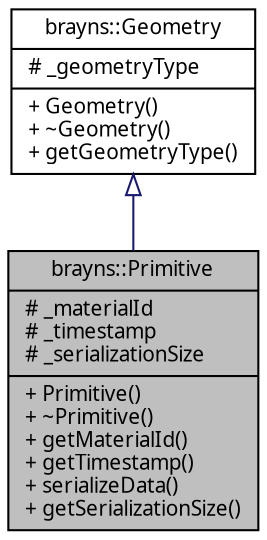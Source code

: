 digraph "brayns::Primitive"
{
  edge [fontname="Sans",fontsize="10",labelfontname="Sans",labelfontsize="10"];
  node [fontname="Sans",fontsize="10",shape=record];
  Node1 [label="{brayns::Primitive\n|# _materialId\l# _timestamp\l# _serializationSize\l|+ Primitive()\l+ ~Primitive()\l+ getMaterialId()\l+ getTimestamp()\l+ serializeData()\l+ getSerializationSize()\l}",height=0.2,width=0.4,color="black", fillcolor="grey75", style="filled" fontcolor="black"];
  Node2 -> Node1 [dir="back",color="midnightblue",fontsize="10",style="solid",arrowtail="onormal",fontname="Sans"];
  Node2 [label="{brayns::Geometry\n|# _geometryType\l|+ Geometry()\l+ ~Geometry()\l+ getGeometryType()\l}",height=0.2,width=0.4,color="black", fillcolor="white", style="filled",URL="$classbrayns_1_1_geometry.html"];
}
